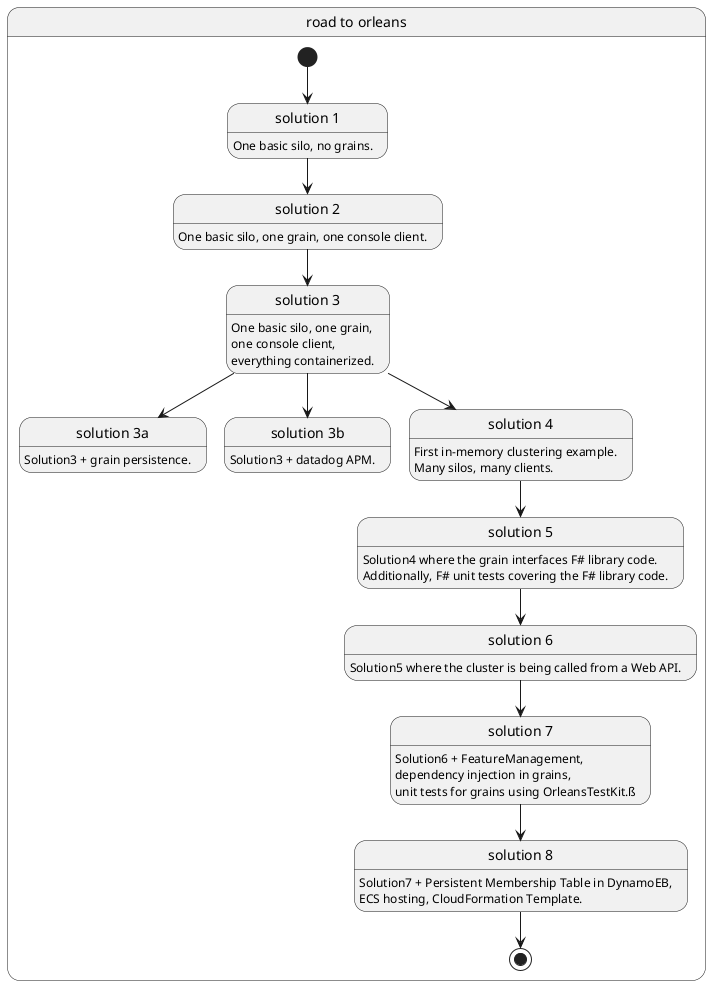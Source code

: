 @startuml
hide empty description
  state "road to orleans" as PhaseA{
    state "solution 1" as Solution1{
      Solution1 : One basic silo, no grains.
    }

    state "solution 2" as Solution2{
      Solution2 : One basic silo, one grain, one console client.
    }

    state "solution 3" as Solution3{
      Solution3 : One basic silo, one grain,
      Solution3 : one console client,
      Solution3 : everything containerized.
    }

    state "solution 3a" as Solution3a{
      Solution3a : Solution3 + grain persistence.
    }

    state "solution 3b" as Solution3b{
      Solution3b : Solution3 + datadog APM.
    }

    state "solution 4" as Solution4{
      Solution4 : First in-memory clustering example.
      Solution4 : Many silos, many clients.
    }

    state "solution 5" as Solution5{
      Solution5 : Solution4 where the grain interfaces F# library code.
      Solution5 : Additionally, F# unit tests covering the F# library code.
    }

    state "solution 6" as Solution6{
      Solution6 : Solution5 where the cluster is being called from a Web API.
    }

    state "solution 7" as Solution7{
      Solution7 : Solution6 + FeatureManagement,
      Solution7 : dependency injection in grains,
      Solution7 : unit tests for grains using OrleansTestKit.ß
    }

    state "solution 8" as Solution8{
      Solution8 : Solution7 + Persistent Membership Table in DynamoEB,
      Solution8 : ECS hosting, CloudFormation Template.
    }

    [*] --> Solution1
    Solution1 --> Solution2
    Solution2 --> Solution3
    Solution3 --> Solution3a
    Solution3 --> Solution3b
    Solution3 --> Solution4
    Solution4 --> Solution5
    Solution5 --> Solution6
    Solution6 --> Solution7
    Solution7 --> Solution8
    Solution8 --> [*]
  }
@enduml